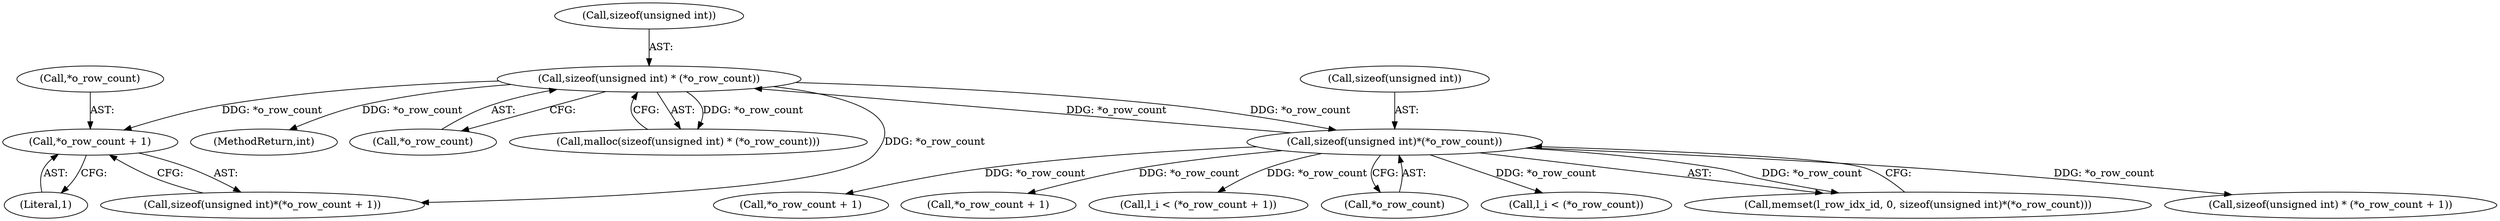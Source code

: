 digraph "0_libxsmm_151481489192e6d1997f8bde52c5c425ea41741d_0@pointer" {
"1000283" [label="(Call,*o_row_count + 1)"];
"1000245" [label="(Call,sizeof(unsigned int) * (*o_row_count))"];
"1000308" [label="(Call,sizeof(unsigned int)*(*o_row_count))"];
"1000425" [label="(Call,l_i < (*o_row_count))"];
"1000459" [label="(MethodReturn,int)"];
"1000305" [label="(Call,memset(l_row_idx_id, 0, sizeof(unsigned int)*(*o_row_count)))"];
"1000309" [label="(Call,sizeof(unsigned int))"];
"1000286" [label="(Literal,1)"];
"1000222" [label="(Call,sizeof(unsigned int) * (*o_row_count + 1))"];
"1000225" [label="(Call,*o_row_count + 1)"];
"1000319" [label="(Call,*o_row_count + 1)"];
"1000280" [label="(Call,sizeof(unsigned int)*(*o_row_count + 1))"];
"1000248" [label="(Call,*o_row_count)"];
"1000283" [label="(Call,*o_row_count + 1)"];
"1000317" [label="(Call,l_i < (*o_row_count + 1))"];
"1000284" [label="(Call,*o_row_count)"];
"1000245" [label="(Call,sizeof(unsigned int) * (*o_row_count))"];
"1000246" [label="(Call,sizeof(unsigned int))"];
"1000308" [label="(Call,sizeof(unsigned int)*(*o_row_count))"];
"1000311" [label="(Call,*o_row_count)"];
"1000244" [label="(Call,malloc(sizeof(unsigned int) * (*o_row_count)))"];
"1000283" -> "1000280"  [label="AST: "];
"1000283" -> "1000286"  [label="CFG: "];
"1000284" -> "1000283"  [label="AST: "];
"1000286" -> "1000283"  [label="AST: "];
"1000280" -> "1000283"  [label="CFG: "];
"1000245" -> "1000283"  [label="DDG: *o_row_count"];
"1000245" -> "1000244"  [label="AST: "];
"1000245" -> "1000248"  [label="CFG: "];
"1000246" -> "1000245"  [label="AST: "];
"1000248" -> "1000245"  [label="AST: "];
"1000244" -> "1000245"  [label="CFG: "];
"1000245" -> "1000459"  [label="DDG: *o_row_count"];
"1000245" -> "1000244"  [label="DDG: *o_row_count"];
"1000308" -> "1000245"  [label="DDG: *o_row_count"];
"1000245" -> "1000280"  [label="DDG: *o_row_count"];
"1000245" -> "1000308"  [label="DDG: *o_row_count"];
"1000308" -> "1000305"  [label="AST: "];
"1000308" -> "1000311"  [label="CFG: "];
"1000309" -> "1000308"  [label="AST: "];
"1000311" -> "1000308"  [label="AST: "];
"1000305" -> "1000308"  [label="CFG: "];
"1000308" -> "1000222"  [label="DDG: *o_row_count"];
"1000308" -> "1000225"  [label="DDG: *o_row_count"];
"1000308" -> "1000305"  [label="DDG: *o_row_count"];
"1000308" -> "1000317"  [label="DDG: *o_row_count"];
"1000308" -> "1000319"  [label="DDG: *o_row_count"];
"1000308" -> "1000425"  [label="DDG: *o_row_count"];
}
